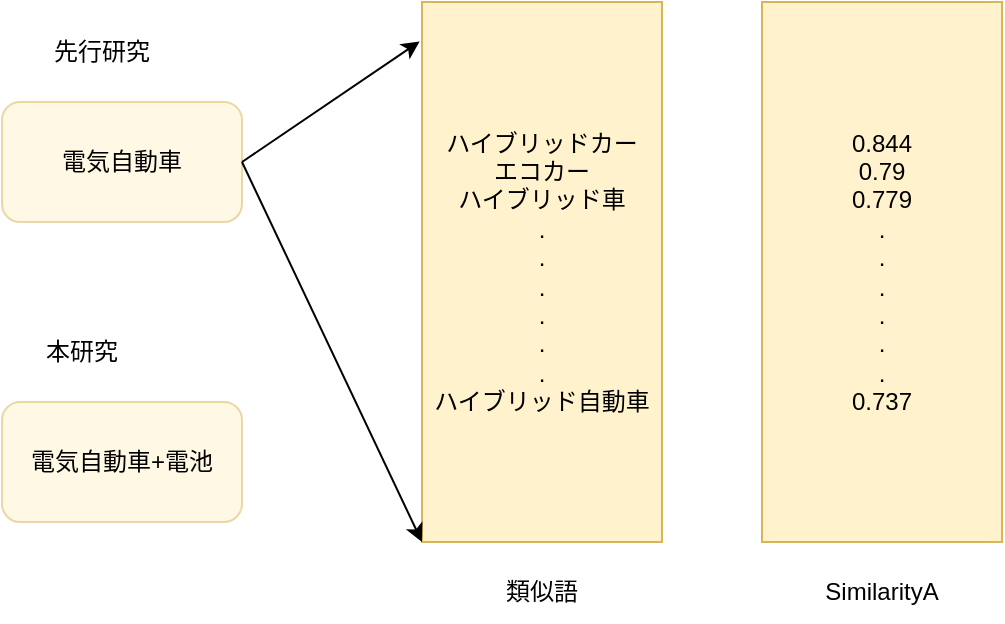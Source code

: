 <mxfile version="20.2.3" type="github">
  <diagram id="vQIkcfAnOCp3XtzHN64l" name="第 1 页">
    <mxGraphModel dx="1038" dy="538" grid="1" gridSize="10" guides="1" tooltips="1" connect="1" arrows="1" fold="1" page="1" pageScale="1" pageWidth="827" pageHeight="1169" background="#ffffff" math="0" shadow="0">
      <root>
        <mxCell id="0" />
        <mxCell id="1" parent="0" />
        <mxCell id="sazoG5U20Lbv6KA7gLe--1" value="電気自動車" style="rounded=1;whiteSpace=wrap;html=1;opacity=50;fillColor=#fff2cc;strokeColor=#d6b656;" vertex="1" parent="1">
          <mxGeometry x="50" y="160" width="120" height="60" as="geometry" />
        </mxCell>
        <mxCell id="sazoG5U20Lbv6KA7gLe--3" value="ハイブリッドカー&lt;br&gt;エコカー&lt;br&gt;ハイブリッド車&lt;br&gt;.&lt;br&gt;.&lt;br&gt;.&lt;br&gt;.&lt;br&gt;.&lt;br&gt;.&lt;br&gt;ハイブリッド自動車" style="rounded=0;whiteSpace=wrap;html=1;fillColor=#fff2cc;strokeColor=#d6b656;" vertex="1" parent="1">
          <mxGeometry x="260" y="110" width="120" height="270" as="geometry" />
        </mxCell>
        <mxCell id="sazoG5U20Lbv6KA7gLe--4" value="0.844&lt;br&gt;0.79&lt;br&gt;0.779&lt;br&gt;.&lt;br&gt;.&lt;br&gt;.&lt;br&gt;.&lt;br&gt;.&lt;br&gt;.&lt;br&gt;0.737" style="rounded=0;whiteSpace=wrap;html=1;fillColor=#fff2cc;strokeColor=#d6b656;" vertex="1" parent="1">
          <mxGeometry x="430" y="110" width="120" height="270" as="geometry" />
        </mxCell>
        <mxCell id="sazoG5U20Lbv6KA7gLe--5" value="類似語" style="text;html=1;strokeColor=none;fillColor=none;align=center;verticalAlign=middle;whiteSpace=wrap;rounded=0;" vertex="1" parent="1">
          <mxGeometry x="290" y="390" width="60" height="30" as="geometry" />
        </mxCell>
        <mxCell id="sazoG5U20Lbv6KA7gLe--6" value="SimilarityA" style="text;html=1;strokeColor=none;fillColor=none;align=center;verticalAlign=middle;whiteSpace=wrap;rounded=0;" vertex="1" parent="1">
          <mxGeometry x="460" y="390" width="60" height="30" as="geometry" />
        </mxCell>
        <mxCell id="sazoG5U20Lbv6KA7gLe--9" value="" style="endArrow=classic;html=1;rounded=0;entryX=-0.01;entryY=0.073;entryDx=0;entryDy=0;entryPerimeter=0;" edge="1" parent="1" target="sazoG5U20Lbv6KA7gLe--3">
          <mxGeometry width="50" height="50" relative="1" as="geometry">
            <mxPoint x="170" y="190" as="sourcePoint" />
            <mxPoint x="220" y="140" as="targetPoint" />
          </mxGeometry>
        </mxCell>
        <mxCell id="sazoG5U20Lbv6KA7gLe--10" value="先行研究" style="text;html=1;strokeColor=none;fillColor=none;align=center;verticalAlign=middle;whiteSpace=wrap;rounded=0;opacity=50;" vertex="1" parent="1">
          <mxGeometry x="70" y="120" width="60" height="30" as="geometry" />
        </mxCell>
        <mxCell id="sazoG5U20Lbv6KA7gLe--11" value="" style="endArrow=classic;html=1;rounded=0;entryX=0;entryY=1;entryDx=0;entryDy=0;" edge="1" parent="1" target="sazoG5U20Lbv6KA7gLe--3">
          <mxGeometry width="50" height="50" relative="1" as="geometry">
            <mxPoint x="170" y="190" as="sourcePoint" />
            <mxPoint x="230" y="220" as="targetPoint" />
          </mxGeometry>
        </mxCell>
        <mxCell id="sazoG5U20Lbv6KA7gLe--12" value="電気自動車+電池" style="rounded=1;whiteSpace=wrap;html=1;opacity=50;fillColor=#fff2cc;strokeColor=#d6b656;" vertex="1" parent="1">
          <mxGeometry x="50" y="310" width="120" height="60" as="geometry" />
        </mxCell>
        <mxCell id="sazoG5U20Lbv6KA7gLe--13" value="本研究" style="text;html=1;strokeColor=none;fillColor=none;align=center;verticalAlign=middle;whiteSpace=wrap;rounded=0;opacity=50;" vertex="1" parent="1">
          <mxGeometry x="60" y="270" width="60" height="30" as="geometry" />
        </mxCell>
      </root>
    </mxGraphModel>
  </diagram>
</mxfile>
